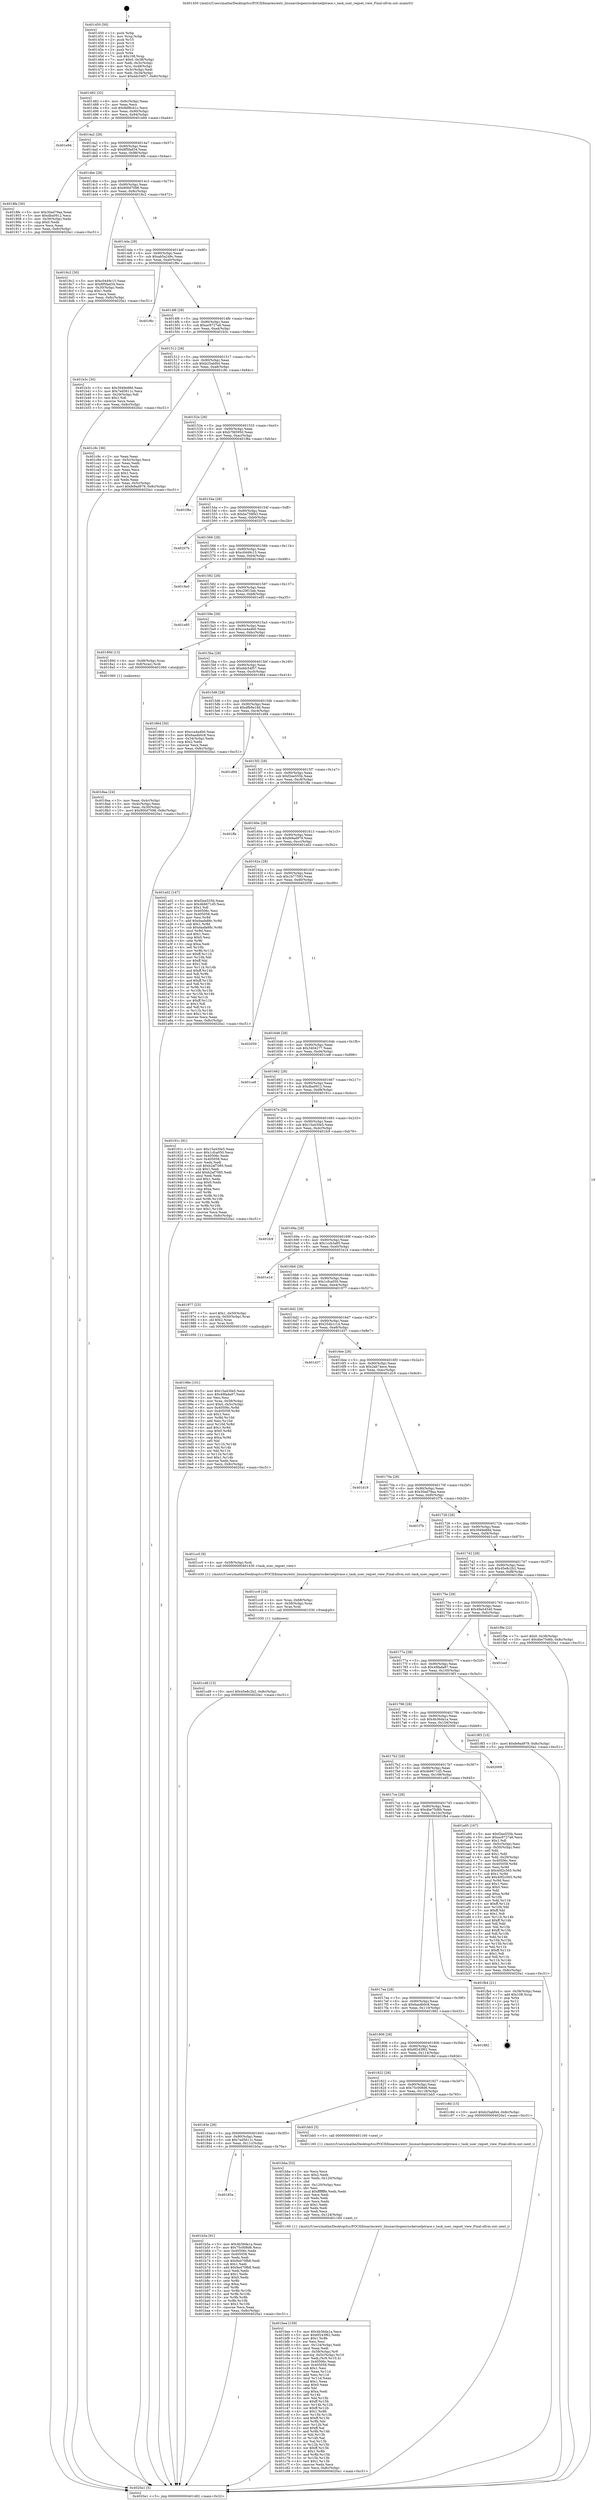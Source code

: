 digraph "0x401450" {
  label = "0x401450 (/mnt/c/Users/mathe/Desktop/tcc/POCII/binaries/extr_linuxarchopenrisckernelptrace.c_task_user_regset_view_Final-ollvm.out::main(0))"
  labelloc = "t"
  node[shape=record]

  Entry [label="",width=0.3,height=0.3,shape=circle,fillcolor=black,style=filled]
  "0x401482" [label="{
     0x401482 [32]\l
     | [instrs]\l
     &nbsp;&nbsp;0x401482 \<+6\>: mov -0x8c(%rbp),%eax\l
     &nbsp;&nbsp;0x401488 \<+2\>: mov %eax,%ecx\l
     &nbsp;&nbsp;0x40148a \<+6\>: sub $0x8df6cb1c,%ecx\l
     &nbsp;&nbsp;0x401490 \<+6\>: mov %eax,-0x90(%rbp)\l
     &nbsp;&nbsp;0x401496 \<+6\>: mov %ecx,-0x94(%rbp)\l
     &nbsp;&nbsp;0x40149c \<+6\>: je 0000000000401e94 \<main+0xa44\>\l
  }"]
  "0x401e94" [label="{
     0x401e94\l
  }", style=dashed]
  "0x4014a2" [label="{
     0x4014a2 [28]\l
     | [instrs]\l
     &nbsp;&nbsp;0x4014a2 \<+5\>: jmp 00000000004014a7 \<main+0x57\>\l
     &nbsp;&nbsp;0x4014a7 \<+6\>: mov -0x90(%rbp),%eax\l
     &nbsp;&nbsp;0x4014ad \<+5\>: sub $0x8f5fad34,%eax\l
     &nbsp;&nbsp;0x4014b2 \<+6\>: mov %eax,-0x98(%rbp)\l
     &nbsp;&nbsp;0x4014b8 \<+6\>: je 00000000004018fe \<main+0x4ae\>\l
  }"]
  Exit [label="",width=0.3,height=0.3,shape=circle,fillcolor=black,style=filled,peripheries=2]
  "0x4018fe" [label="{
     0x4018fe [30]\l
     | [instrs]\l
     &nbsp;&nbsp;0x4018fe \<+5\>: mov $0x30ad79aa,%eax\l
     &nbsp;&nbsp;0x401903 \<+5\>: mov $0xdba0912,%ecx\l
     &nbsp;&nbsp;0x401908 \<+3\>: mov -0x30(%rbp),%edx\l
     &nbsp;&nbsp;0x40190b \<+3\>: cmp $0x0,%edx\l
     &nbsp;&nbsp;0x40190e \<+3\>: cmove %ecx,%eax\l
     &nbsp;&nbsp;0x401911 \<+6\>: mov %eax,-0x8c(%rbp)\l
     &nbsp;&nbsp;0x401917 \<+5\>: jmp 00000000004020a1 \<main+0xc51\>\l
  }"]
  "0x4014be" [label="{
     0x4014be [28]\l
     | [instrs]\l
     &nbsp;&nbsp;0x4014be \<+5\>: jmp 00000000004014c3 \<main+0x73\>\l
     &nbsp;&nbsp;0x4014c3 \<+6\>: mov -0x90(%rbp),%eax\l
     &nbsp;&nbsp;0x4014c9 \<+5\>: sub $0x900d7098,%eax\l
     &nbsp;&nbsp;0x4014ce \<+6\>: mov %eax,-0x9c(%rbp)\l
     &nbsp;&nbsp;0x4014d4 \<+6\>: je 00000000004018c2 \<main+0x472\>\l
  }"]
  "0x401cd9" [label="{
     0x401cd9 [15]\l
     | [instrs]\l
     &nbsp;&nbsp;0x401cd9 \<+10\>: movl $0x45e8c2b2,-0x8c(%rbp)\l
     &nbsp;&nbsp;0x401ce3 \<+5\>: jmp 00000000004020a1 \<main+0xc51\>\l
  }"]
  "0x4018c2" [label="{
     0x4018c2 [30]\l
     | [instrs]\l
     &nbsp;&nbsp;0x4018c2 \<+5\>: mov $0xc0449c15,%eax\l
     &nbsp;&nbsp;0x4018c7 \<+5\>: mov $0x8f5fad34,%ecx\l
     &nbsp;&nbsp;0x4018cc \<+3\>: mov -0x30(%rbp),%edx\l
     &nbsp;&nbsp;0x4018cf \<+3\>: cmp $0x1,%edx\l
     &nbsp;&nbsp;0x4018d2 \<+3\>: cmovl %ecx,%eax\l
     &nbsp;&nbsp;0x4018d5 \<+6\>: mov %eax,-0x8c(%rbp)\l
     &nbsp;&nbsp;0x4018db \<+5\>: jmp 00000000004020a1 \<main+0xc51\>\l
  }"]
  "0x4014da" [label="{
     0x4014da [28]\l
     | [instrs]\l
     &nbsp;&nbsp;0x4014da \<+5\>: jmp 00000000004014df \<main+0x8f\>\l
     &nbsp;&nbsp;0x4014df \<+6\>: mov -0x90(%rbp),%eax\l
     &nbsp;&nbsp;0x4014e5 \<+5\>: sub $0xab5a249c,%eax\l
     &nbsp;&nbsp;0x4014ea \<+6\>: mov %eax,-0xa0(%rbp)\l
     &nbsp;&nbsp;0x4014f0 \<+6\>: je 0000000000401f6c \<main+0xb1c\>\l
  }"]
  "0x401cc9" [label="{
     0x401cc9 [16]\l
     | [instrs]\l
     &nbsp;&nbsp;0x401cc9 \<+4\>: mov %rax,-0x68(%rbp)\l
     &nbsp;&nbsp;0x401ccd \<+4\>: mov -0x58(%rbp),%rax\l
     &nbsp;&nbsp;0x401cd1 \<+3\>: mov %rax,%rdi\l
     &nbsp;&nbsp;0x401cd4 \<+5\>: call 0000000000401030 \<free@plt\>\l
     | [calls]\l
     &nbsp;&nbsp;0x401030 \{1\} (unknown)\l
  }"]
  "0x401f6c" [label="{
     0x401f6c\l
  }", style=dashed]
  "0x4014f6" [label="{
     0x4014f6 [28]\l
     | [instrs]\l
     &nbsp;&nbsp;0x4014f6 \<+5\>: jmp 00000000004014fb \<main+0xab\>\l
     &nbsp;&nbsp;0x4014fb \<+6\>: mov -0x90(%rbp),%eax\l
     &nbsp;&nbsp;0x401501 \<+5\>: sub $0xac9727a6,%eax\l
     &nbsp;&nbsp;0x401506 \<+6\>: mov %eax,-0xa4(%rbp)\l
     &nbsp;&nbsp;0x40150c \<+6\>: je 0000000000401b3c \<main+0x6ec\>\l
  }"]
  "0x401bee" [label="{
     0x401bee [159]\l
     | [instrs]\l
     &nbsp;&nbsp;0x401bee \<+5\>: mov $0x4b36da1a,%ecx\l
     &nbsp;&nbsp;0x401bf3 \<+5\>: mov $0x6f243f62,%edx\l
     &nbsp;&nbsp;0x401bf8 \<+3\>: mov $0x1,%r8b\l
     &nbsp;&nbsp;0x401bfb \<+2\>: xor %esi,%esi\l
     &nbsp;&nbsp;0x401bfd \<+6\>: mov -0x124(%rbp),%edi\l
     &nbsp;&nbsp;0x401c03 \<+3\>: imul %eax,%edi\l
     &nbsp;&nbsp;0x401c06 \<+4\>: mov -0x58(%rbp),%r9\l
     &nbsp;&nbsp;0x401c0a \<+4\>: movslq -0x5c(%rbp),%r10\l
     &nbsp;&nbsp;0x401c0e \<+4\>: mov %edi,(%r9,%r10,4)\l
     &nbsp;&nbsp;0x401c12 \<+7\>: mov 0x40506c,%eax\l
     &nbsp;&nbsp;0x401c19 \<+7\>: mov 0x405058,%edi\l
     &nbsp;&nbsp;0x401c20 \<+3\>: sub $0x1,%esi\l
     &nbsp;&nbsp;0x401c23 \<+3\>: mov %eax,%r11d\l
     &nbsp;&nbsp;0x401c26 \<+3\>: add %esi,%r11d\l
     &nbsp;&nbsp;0x401c29 \<+4\>: imul %r11d,%eax\l
     &nbsp;&nbsp;0x401c2d \<+3\>: and $0x1,%eax\l
     &nbsp;&nbsp;0x401c30 \<+3\>: cmp $0x0,%eax\l
     &nbsp;&nbsp;0x401c33 \<+3\>: sete %bl\l
     &nbsp;&nbsp;0x401c36 \<+3\>: cmp $0xa,%edi\l
     &nbsp;&nbsp;0x401c39 \<+4\>: setl %r14b\l
     &nbsp;&nbsp;0x401c3d \<+3\>: mov %bl,%r15b\l
     &nbsp;&nbsp;0x401c40 \<+4\>: xor $0xff,%r15b\l
     &nbsp;&nbsp;0x401c44 \<+3\>: mov %r14b,%r12b\l
     &nbsp;&nbsp;0x401c47 \<+4\>: xor $0xff,%r12b\l
     &nbsp;&nbsp;0x401c4b \<+4\>: xor $0x1,%r8b\l
     &nbsp;&nbsp;0x401c4f \<+3\>: mov %r15b,%r13b\l
     &nbsp;&nbsp;0x401c52 \<+4\>: and $0xff,%r13b\l
     &nbsp;&nbsp;0x401c56 \<+3\>: and %r8b,%bl\l
     &nbsp;&nbsp;0x401c59 \<+3\>: mov %r12b,%al\l
     &nbsp;&nbsp;0x401c5c \<+2\>: and $0xff,%al\l
     &nbsp;&nbsp;0x401c5e \<+3\>: and %r8b,%r14b\l
     &nbsp;&nbsp;0x401c61 \<+3\>: or %bl,%r13b\l
     &nbsp;&nbsp;0x401c64 \<+3\>: or %r14b,%al\l
     &nbsp;&nbsp;0x401c67 \<+3\>: xor %al,%r13b\l
     &nbsp;&nbsp;0x401c6a \<+3\>: or %r12b,%r15b\l
     &nbsp;&nbsp;0x401c6d \<+4\>: xor $0xff,%r15b\l
     &nbsp;&nbsp;0x401c71 \<+4\>: or $0x1,%r8b\l
     &nbsp;&nbsp;0x401c75 \<+3\>: and %r8b,%r15b\l
     &nbsp;&nbsp;0x401c78 \<+3\>: or %r15b,%r13b\l
     &nbsp;&nbsp;0x401c7b \<+4\>: test $0x1,%r13b\l
     &nbsp;&nbsp;0x401c7f \<+3\>: cmovne %edx,%ecx\l
     &nbsp;&nbsp;0x401c82 \<+6\>: mov %ecx,-0x8c(%rbp)\l
     &nbsp;&nbsp;0x401c88 \<+5\>: jmp 00000000004020a1 \<main+0xc51\>\l
  }"]
  "0x401b3c" [label="{
     0x401b3c [30]\l
     | [instrs]\l
     &nbsp;&nbsp;0x401b3c \<+5\>: mov $0x3949e88d,%eax\l
     &nbsp;&nbsp;0x401b41 \<+5\>: mov $0x7ed5611c,%ecx\l
     &nbsp;&nbsp;0x401b46 \<+3\>: mov -0x29(%rbp),%dl\l
     &nbsp;&nbsp;0x401b49 \<+3\>: test $0x1,%dl\l
     &nbsp;&nbsp;0x401b4c \<+3\>: cmovne %ecx,%eax\l
     &nbsp;&nbsp;0x401b4f \<+6\>: mov %eax,-0x8c(%rbp)\l
     &nbsp;&nbsp;0x401b55 \<+5\>: jmp 00000000004020a1 \<main+0xc51\>\l
  }"]
  "0x401512" [label="{
     0x401512 [28]\l
     | [instrs]\l
     &nbsp;&nbsp;0x401512 \<+5\>: jmp 0000000000401517 \<main+0xc7\>\l
     &nbsp;&nbsp;0x401517 \<+6\>: mov -0x90(%rbp),%eax\l
     &nbsp;&nbsp;0x40151d \<+5\>: sub $0xb25abf44,%eax\l
     &nbsp;&nbsp;0x401522 \<+6\>: mov %eax,-0xa8(%rbp)\l
     &nbsp;&nbsp;0x401528 \<+6\>: je 0000000000401c9c \<main+0x84c\>\l
  }"]
  "0x401bba" [label="{
     0x401bba [52]\l
     | [instrs]\l
     &nbsp;&nbsp;0x401bba \<+2\>: xor %ecx,%ecx\l
     &nbsp;&nbsp;0x401bbc \<+5\>: mov $0x2,%edx\l
     &nbsp;&nbsp;0x401bc1 \<+6\>: mov %edx,-0x120(%rbp)\l
     &nbsp;&nbsp;0x401bc7 \<+1\>: cltd\l
     &nbsp;&nbsp;0x401bc8 \<+6\>: mov -0x120(%rbp),%esi\l
     &nbsp;&nbsp;0x401bce \<+2\>: idiv %esi\l
     &nbsp;&nbsp;0x401bd0 \<+6\>: imul $0xfffffffe,%edx,%edx\l
     &nbsp;&nbsp;0x401bd6 \<+2\>: mov %ecx,%edi\l
     &nbsp;&nbsp;0x401bd8 \<+2\>: sub %edx,%edi\l
     &nbsp;&nbsp;0x401bda \<+2\>: mov %ecx,%edx\l
     &nbsp;&nbsp;0x401bdc \<+3\>: sub $0x1,%edx\l
     &nbsp;&nbsp;0x401bdf \<+2\>: add %edx,%edi\l
     &nbsp;&nbsp;0x401be1 \<+2\>: sub %edi,%ecx\l
     &nbsp;&nbsp;0x401be3 \<+6\>: mov %ecx,-0x124(%rbp)\l
     &nbsp;&nbsp;0x401be9 \<+5\>: call 0000000000401160 \<next_i\>\l
     | [calls]\l
     &nbsp;&nbsp;0x401160 \{1\} (/mnt/c/Users/mathe/Desktop/tcc/POCII/binaries/extr_linuxarchopenrisckernelptrace.c_task_user_regset_view_Final-ollvm.out::next_i)\l
  }"]
  "0x401c9c" [label="{
     0x401c9c [36]\l
     | [instrs]\l
     &nbsp;&nbsp;0x401c9c \<+2\>: xor %eax,%eax\l
     &nbsp;&nbsp;0x401c9e \<+3\>: mov -0x5c(%rbp),%ecx\l
     &nbsp;&nbsp;0x401ca1 \<+2\>: mov %eax,%edx\l
     &nbsp;&nbsp;0x401ca3 \<+2\>: sub %ecx,%edx\l
     &nbsp;&nbsp;0x401ca5 \<+2\>: mov %eax,%ecx\l
     &nbsp;&nbsp;0x401ca7 \<+3\>: sub $0x1,%ecx\l
     &nbsp;&nbsp;0x401caa \<+2\>: add %ecx,%edx\l
     &nbsp;&nbsp;0x401cac \<+2\>: sub %edx,%eax\l
     &nbsp;&nbsp;0x401cae \<+3\>: mov %eax,-0x5c(%rbp)\l
     &nbsp;&nbsp;0x401cb1 \<+10\>: movl $0xfe9ad979,-0x8c(%rbp)\l
     &nbsp;&nbsp;0x401cbb \<+5\>: jmp 00000000004020a1 \<main+0xc51\>\l
  }"]
  "0x40152e" [label="{
     0x40152e [28]\l
     | [instrs]\l
     &nbsp;&nbsp;0x40152e \<+5\>: jmp 0000000000401533 \<main+0xe3\>\l
     &nbsp;&nbsp;0x401533 \<+6\>: mov -0x90(%rbp),%eax\l
     &nbsp;&nbsp;0x401539 \<+5\>: sub $0xb7fd5950,%eax\l
     &nbsp;&nbsp;0x40153e \<+6\>: mov %eax,-0xac(%rbp)\l
     &nbsp;&nbsp;0x401544 \<+6\>: je 0000000000401f8a \<main+0xb3a\>\l
  }"]
  "0x40185a" [label="{
     0x40185a\l
  }", style=dashed]
  "0x401f8a" [label="{
     0x401f8a\l
  }", style=dashed]
  "0x40154a" [label="{
     0x40154a [28]\l
     | [instrs]\l
     &nbsp;&nbsp;0x40154a \<+5\>: jmp 000000000040154f \<main+0xff\>\l
     &nbsp;&nbsp;0x40154f \<+6\>: mov -0x90(%rbp),%eax\l
     &nbsp;&nbsp;0x401555 \<+5\>: sub $0xba758f43,%eax\l
     &nbsp;&nbsp;0x40155a \<+6\>: mov %eax,-0xb0(%rbp)\l
     &nbsp;&nbsp;0x401560 \<+6\>: je 000000000040207b \<main+0xc2b\>\l
  }"]
  "0x401b5a" [label="{
     0x401b5a [91]\l
     | [instrs]\l
     &nbsp;&nbsp;0x401b5a \<+5\>: mov $0x4b36da1a,%eax\l
     &nbsp;&nbsp;0x401b5f \<+5\>: mov $0x75c008d6,%ecx\l
     &nbsp;&nbsp;0x401b64 \<+7\>: mov 0x40506c,%edx\l
     &nbsp;&nbsp;0x401b6b \<+7\>: mov 0x405058,%esi\l
     &nbsp;&nbsp;0x401b72 \<+2\>: mov %edx,%edi\l
     &nbsp;&nbsp;0x401b74 \<+6\>: sub $0x9a470fb8,%edi\l
     &nbsp;&nbsp;0x401b7a \<+3\>: sub $0x1,%edi\l
     &nbsp;&nbsp;0x401b7d \<+6\>: add $0x9a470fb8,%edi\l
     &nbsp;&nbsp;0x401b83 \<+3\>: imul %edi,%edx\l
     &nbsp;&nbsp;0x401b86 \<+3\>: and $0x1,%edx\l
     &nbsp;&nbsp;0x401b89 \<+3\>: cmp $0x0,%edx\l
     &nbsp;&nbsp;0x401b8c \<+4\>: sete %r8b\l
     &nbsp;&nbsp;0x401b90 \<+3\>: cmp $0xa,%esi\l
     &nbsp;&nbsp;0x401b93 \<+4\>: setl %r9b\l
     &nbsp;&nbsp;0x401b97 \<+3\>: mov %r8b,%r10b\l
     &nbsp;&nbsp;0x401b9a \<+3\>: and %r9b,%r10b\l
     &nbsp;&nbsp;0x401b9d \<+3\>: xor %r9b,%r8b\l
     &nbsp;&nbsp;0x401ba0 \<+3\>: or %r8b,%r10b\l
     &nbsp;&nbsp;0x401ba3 \<+4\>: test $0x1,%r10b\l
     &nbsp;&nbsp;0x401ba7 \<+3\>: cmovne %ecx,%eax\l
     &nbsp;&nbsp;0x401baa \<+6\>: mov %eax,-0x8c(%rbp)\l
     &nbsp;&nbsp;0x401bb0 \<+5\>: jmp 00000000004020a1 \<main+0xc51\>\l
  }"]
  "0x40207b" [label="{
     0x40207b\l
  }", style=dashed]
  "0x401566" [label="{
     0x401566 [28]\l
     | [instrs]\l
     &nbsp;&nbsp;0x401566 \<+5\>: jmp 000000000040156b \<main+0x11b\>\l
     &nbsp;&nbsp;0x40156b \<+6\>: mov -0x90(%rbp),%eax\l
     &nbsp;&nbsp;0x401571 \<+5\>: sub $0xc0449c15,%eax\l
     &nbsp;&nbsp;0x401576 \<+6\>: mov %eax,-0xb4(%rbp)\l
     &nbsp;&nbsp;0x40157c \<+6\>: je 00000000004018e0 \<main+0x490\>\l
  }"]
  "0x40183e" [label="{
     0x40183e [28]\l
     | [instrs]\l
     &nbsp;&nbsp;0x40183e \<+5\>: jmp 0000000000401843 \<main+0x3f3\>\l
     &nbsp;&nbsp;0x401843 \<+6\>: mov -0x90(%rbp),%eax\l
     &nbsp;&nbsp;0x401849 \<+5\>: sub $0x7ed5611c,%eax\l
     &nbsp;&nbsp;0x40184e \<+6\>: mov %eax,-0x11c(%rbp)\l
     &nbsp;&nbsp;0x401854 \<+6\>: je 0000000000401b5a \<main+0x70a\>\l
  }"]
  "0x4018e0" [label="{
     0x4018e0\l
  }", style=dashed]
  "0x401582" [label="{
     0x401582 [28]\l
     | [instrs]\l
     &nbsp;&nbsp;0x401582 \<+5\>: jmp 0000000000401587 \<main+0x137\>\l
     &nbsp;&nbsp;0x401587 \<+6\>: mov -0x90(%rbp),%eax\l
     &nbsp;&nbsp;0x40158d \<+5\>: sub $0xc29f15ab,%eax\l
     &nbsp;&nbsp;0x401592 \<+6\>: mov %eax,-0xb8(%rbp)\l
     &nbsp;&nbsp;0x401598 \<+6\>: je 0000000000401e85 \<main+0xa35\>\l
  }"]
  "0x401bb5" [label="{
     0x401bb5 [5]\l
     | [instrs]\l
     &nbsp;&nbsp;0x401bb5 \<+5\>: call 0000000000401160 \<next_i\>\l
     | [calls]\l
     &nbsp;&nbsp;0x401160 \{1\} (/mnt/c/Users/mathe/Desktop/tcc/POCII/binaries/extr_linuxarchopenrisckernelptrace.c_task_user_regset_view_Final-ollvm.out::next_i)\l
  }"]
  "0x401e85" [label="{
     0x401e85\l
  }", style=dashed]
  "0x40159e" [label="{
     0x40159e [28]\l
     | [instrs]\l
     &nbsp;&nbsp;0x40159e \<+5\>: jmp 00000000004015a3 \<main+0x153\>\l
     &nbsp;&nbsp;0x4015a3 \<+6\>: mov -0x90(%rbp),%eax\l
     &nbsp;&nbsp;0x4015a9 \<+5\>: sub $0xcce4a4b0,%eax\l
     &nbsp;&nbsp;0x4015ae \<+6\>: mov %eax,-0xbc(%rbp)\l
     &nbsp;&nbsp;0x4015b4 \<+6\>: je 000000000040189d \<main+0x44d\>\l
  }"]
  "0x401822" [label="{
     0x401822 [28]\l
     | [instrs]\l
     &nbsp;&nbsp;0x401822 \<+5\>: jmp 0000000000401827 \<main+0x3d7\>\l
     &nbsp;&nbsp;0x401827 \<+6\>: mov -0x90(%rbp),%eax\l
     &nbsp;&nbsp;0x40182d \<+5\>: sub $0x75c008d6,%eax\l
     &nbsp;&nbsp;0x401832 \<+6\>: mov %eax,-0x118(%rbp)\l
     &nbsp;&nbsp;0x401838 \<+6\>: je 0000000000401bb5 \<main+0x765\>\l
  }"]
  "0x40189d" [label="{
     0x40189d [13]\l
     | [instrs]\l
     &nbsp;&nbsp;0x40189d \<+4\>: mov -0x48(%rbp),%rax\l
     &nbsp;&nbsp;0x4018a1 \<+4\>: mov 0x8(%rax),%rdi\l
     &nbsp;&nbsp;0x4018a5 \<+5\>: call 0000000000401060 \<atoi@plt\>\l
     | [calls]\l
     &nbsp;&nbsp;0x401060 \{1\} (unknown)\l
  }"]
  "0x4015ba" [label="{
     0x4015ba [28]\l
     | [instrs]\l
     &nbsp;&nbsp;0x4015ba \<+5\>: jmp 00000000004015bf \<main+0x16f\>\l
     &nbsp;&nbsp;0x4015bf \<+6\>: mov -0x90(%rbp),%eax\l
     &nbsp;&nbsp;0x4015c5 \<+5\>: sub $0xddc54f57,%eax\l
     &nbsp;&nbsp;0x4015ca \<+6\>: mov %eax,-0xc0(%rbp)\l
     &nbsp;&nbsp;0x4015d0 \<+6\>: je 0000000000401864 \<main+0x414\>\l
  }"]
  "0x401c8d" [label="{
     0x401c8d [15]\l
     | [instrs]\l
     &nbsp;&nbsp;0x401c8d \<+10\>: movl $0xb25abf44,-0x8c(%rbp)\l
     &nbsp;&nbsp;0x401c97 \<+5\>: jmp 00000000004020a1 \<main+0xc51\>\l
  }"]
  "0x401864" [label="{
     0x401864 [30]\l
     | [instrs]\l
     &nbsp;&nbsp;0x401864 \<+5\>: mov $0xcce4a4b0,%eax\l
     &nbsp;&nbsp;0x401869 \<+5\>: mov $0x6aa4b0c8,%ecx\l
     &nbsp;&nbsp;0x40186e \<+3\>: mov -0x34(%rbp),%edx\l
     &nbsp;&nbsp;0x401871 \<+3\>: cmp $0x2,%edx\l
     &nbsp;&nbsp;0x401874 \<+3\>: cmovne %ecx,%eax\l
     &nbsp;&nbsp;0x401877 \<+6\>: mov %eax,-0x8c(%rbp)\l
     &nbsp;&nbsp;0x40187d \<+5\>: jmp 00000000004020a1 \<main+0xc51\>\l
  }"]
  "0x4015d6" [label="{
     0x4015d6 [28]\l
     | [instrs]\l
     &nbsp;&nbsp;0x4015d6 \<+5\>: jmp 00000000004015db \<main+0x18b\>\l
     &nbsp;&nbsp;0x4015db \<+6\>: mov -0x90(%rbp),%eax\l
     &nbsp;&nbsp;0x4015e1 \<+5\>: sub $0xdfb9a18d,%eax\l
     &nbsp;&nbsp;0x4015e6 \<+6\>: mov %eax,-0xc4(%rbp)\l
     &nbsp;&nbsp;0x4015ec \<+6\>: je 0000000000401d94 \<main+0x944\>\l
  }"]
  "0x4020a1" [label="{
     0x4020a1 [5]\l
     | [instrs]\l
     &nbsp;&nbsp;0x4020a1 \<+5\>: jmp 0000000000401482 \<main+0x32\>\l
  }"]
  "0x401450" [label="{
     0x401450 [50]\l
     | [instrs]\l
     &nbsp;&nbsp;0x401450 \<+1\>: push %rbp\l
     &nbsp;&nbsp;0x401451 \<+3\>: mov %rsp,%rbp\l
     &nbsp;&nbsp;0x401454 \<+2\>: push %r15\l
     &nbsp;&nbsp;0x401456 \<+2\>: push %r14\l
     &nbsp;&nbsp;0x401458 \<+2\>: push %r13\l
     &nbsp;&nbsp;0x40145a \<+2\>: push %r12\l
     &nbsp;&nbsp;0x40145c \<+1\>: push %rbx\l
     &nbsp;&nbsp;0x40145d \<+7\>: sub $0x108,%rsp\l
     &nbsp;&nbsp;0x401464 \<+7\>: movl $0x0,-0x38(%rbp)\l
     &nbsp;&nbsp;0x40146b \<+3\>: mov %edi,-0x3c(%rbp)\l
     &nbsp;&nbsp;0x40146e \<+4\>: mov %rsi,-0x48(%rbp)\l
     &nbsp;&nbsp;0x401472 \<+3\>: mov -0x3c(%rbp),%edi\l
     &nbsp;&nbsp;0x401475 \<+3\>: mov %edi,-0x34(%rbp)\l
     &nbsp;&nbsp;0x401478 \<+10\>: movl $0xddc54f57,-0x8c(%rbp)\l
  }"]
  "0x4018aa" [label="{
     0x4018aa [24]\l
     | [instrs]\l
     &nbsp;&nbsp;0x4018aa \<+3\>: mov %eax,-0x4c(%rbp)\l
     &nbsp;&nbsp;0x4018ad \<+3\>: mov -0x4c(%rbp),%eax\l
     &nbsp;&nbsp;0x4018b0 \<+3\>: mov %eax,-0x30(%rbp)\l
     &nbsp;&nbsp;0x4018b3 \<+10\>: movl $0x900d7098,-0x8c(%rbp)\l
     &nbsp;&nbsp;0x4018bd \<+5\>: jmp 00000000004020a1 \<main+0xc51\>\l
  }"]
  "0x401806" [label="{
     0x401806 [28]\l
     | [instrs]\l
     &nbsp;&nbsp;0x401806 \<+5\>: jmp 000000000040180b \<main+0x3bb\>\l
     &nbsp;&nbsp;0x40180b \<+6\>: mov -0x90(%rbp),%eax\l
     &nbsp;&nbsp;0x401811 \<+5\>: sub $0x6f243f62,%eax\l
     &nbsp;&nbsp;0x401816 \<+6\>: mov %eax,-0x114(%rbp)\l
     &nbsp;&nbsp;0x40181c \<+6\>: je 0000000000401c8d \<main+0x83d\>\l
  }"]
  "0x401d94" [label="{
     0x401d94\l
  }", style=dashed]
  "0x4015f2" [label="{
     0x4015f2 [28]\l
     | [instrs]\l
     &nbsp;&nbsp;0x4015f2 \<+5\>: jmp 00000000004015f7 \<main+0x1a7\>\l
     &nbsp;&nbsp;0x4015f7 \<+6\>: mov -0x90(%rbp),%eax\l
     &nbsp;&nbsp;0x4015fd \<+5\>: sub $0xf2ee555b,%eax\l
     &nbsp;&nbsp;0x401602 \<+6\>: mov %eax,-0xc8(%rbp)\l
     &nbsp;&nbsp;0x401608 \<+6\>: je 0000000000401ffa \<main+0xbaa\>\l
  }"]
  "0x401882" [label="{
     0x401882\l
  }", style=dashed]
  "0x401ffa" [label="{
     0x401ffa\l
  }", style=dashed]
  "0x40160e" [label="{
     0x40160e [28]\l
     | [instrs]\l
     &nbsp;&nbsp;0x40160e \<+5\>: jmp 0000000000401613 \<main+0x1c3\>\l
     &nbsp;&nbsp;0x401613 \<+6\>: mov -0x90(%rbp),%eax\l
     &nbsp;&nbsp;0x401619 \<+5\>: sub $0xfe9ad979,%eax\l
     &nbsp;&nbsp;0x40161e \<+6\>: mov %eax,-0xcc(%rbp)\l
     &nbsp;&nbsp;0x401624 \<+6\>: je 0000000000401a02 \<main+0x5b2\>\l
  }"]
  "0x4017ea" [label="{
     0x4017ea [28]\l
     | [instrs]\l
     &nbsp;&nbsp;0x4017ea \<+5\>: jmp 00000000004017ef \<main+0x39f\>\l
     &nbsp;&nbsp;0x4017ef \<+6\>: mov -0x90(%rbp),%eax\l
     &nbsp;&nbsp;0x4017f5 \<+5\>: sub $0x6aa4b0c8,%eax\l
     &nbsp;&nbsp;0x4017fa \<+6\>: mov %eax,-0x110(%rbp)\l
     &nbsp;&nbsp;0x401800 \<+6\>: je 0000000000401882 \<main+0x432\>\l
  }"]
  "0x401a02" [label="{
     0x401a02 [147]\l
     | [instrs]\l
     &nbsp;&nbsp;0x401a02 \<+5\>: mov $0xf2ee555b,%eax\l
     &nbsp;&nbsp;0x401a07 \<+5\>: mov $0x4b6671d5,%ecx\l
     &nbsp;&nbsp;0x401a0c \<+2\>: mov $0x1,%dl\l
     &nbsp;&nbsp;0x401a0e \<+7\>: mov 0x40506c,%esi\l
     &nbsp;&nbsp;0x401a15 \<+7\>: mov 0x405058,%edi\l
     &nbsp;&nbsp;0x401a1c \<+3\>: mov %esi,%r8d\l
     &nbsp;&nbsp;0x401a1f \<+7\>: add $0xdaafa88c,%r8d\l
     &nbsp;&nbsp;0x401a26 \<+4\>: sub $0x1,%r8d\l
     &nbsp;&nbsp;0x401a2a \<+7\>: sub $0xdaafa88c,%r8d\l
     &nbsp;&nbsp;0x401a31 \<+4\>: imul %r8d,%esi\l
     &nbsp;&nbsp;0x401a35 \<+3\>: and $0x1,%esi\l
     &nbsp;&nbsp;0x401a38 \<+3\>: cmp $0x0,%esi\l
     &nbsp;&nbsp;0x401a3b \<+4\>: sete %r9b\l
     &nbsp;&nbsp;0x401a3f \<+3\>: cmp $0xa,%edi\l
     &nbsp;&nbsp;0x401a42 \<+4\>: setl %r10b\l
     &nbsp;&nbsp;0x401a46 \<+3\>: mov %r9b,%r11b\l
     &nbsp;&nbsp;0x401a49 \<+4\>: xor $0xff,%r11b\l
     &nbsp;&nbsp;0x401a4d \<+3\>: mov %r10b,%bl\l
     &nbsp;&nbsp;0x401a50 \<+3\>: xor $0xff,%bl\l
     &nbsp;&nbsp;0x401a53 \<+3\>: xor $0x1,%dl\l
     &nbsp;&nbsp;0x401a56 \<+3\>: mov %r11b,%r14b\l
     &nbsp;&nbsp;0x401a59 \<+4\>: and $0xff,%r14b\l
     &nbsp;&nbsp;0x401a5d \<+3\>: and %dl,%r9b\l
     &nbsp;&nbsp;0x401a60 \<+3\>: mov %bl,%r15b\l
     &nbsp;&nbsp;0x401a63 \<+4\>: and $0xff,%r15b\l
     &nbsp;&nbsp;0x401a67 \<+3\>: and %dl,%r10b\l
     &nbsp;&nbsp;0x401a6a \<+3\>: or %r9b,%r14b\l
     &nbsp;&nbsp;0x401a6d \<+3\>: or %r10b,%r15b\l
     &nbsp;&nbsp;0x401a70 \<+3\>: xor %r15b,%r14b\l
     &nbsp;&nbsp;0x401a73 \<+3\>: or %bl,%r11b\l
     &nbsp;&nbsp;0x401a76 \<+4\>: xor $0xff,%r11b\l
     &nbsp;&nbsp;0x401a7a \<+3\>: or $0x1,%dl\l
     &nbsp;&nbsp;0x401a7d \<+3\>: and %dl,%r11b\l
     &nbsp;&nbsp;0x401a80 \<+3\>: or %r11b,%r14b\l
     &nbsp;&nbsp;0x401a83 \<+4\>: test $0x1,%r14b\l
     &nbsp;&nbsp;0x401a87 \<+3\>: cmovne %ecx,%eax\l
     &nbsp;&nbsp;0x401a8a \<+6\>: mov %eax,-0x8c(%rbp)\l
     &nbsp;&nbsp;0x401a90 \<+5\>: jmp 00000000004020a1 \<main+0xc51\>\l
  }"]
  "0x40162a" [label="{
     0x40162a [28]\l
     | [instrs]\l
     &nbsp;&nbsp;0x40162a \<+5\>: jmp 000000000040162f \<main+0x1df\>\l
     &nbsp;&nbsp;0x40162f \<+6\>: mov -0x90(%rbp),%eax\l
     &nbsp;&nbsp;0x401635 \<+5\>: sub $0x1b77593,%eax\l
     &nbsp;&nbsp;0x40163a \<+6\>: mov %eax,-0xd0(%rbp)\l
     &nbsp;&nbsp;0x401640 \<+6\>: je 0000000000402059 \<main+0xc09\>\l
  }"]
  "0x401fb4" [label="{
     0x401fb4 [21]\l
     | [instrs]\l
     &nbsp;&nbsp;0x401fb4 \<+3\>: mov -0x38(%rbp),%eax\l
     &nbsp;&nbsp;0x401fb7 \<+7\>: add $0x108,%rsp\l
     &nbsp;&nbsp;0x401fbe \<+1\>: pop %rbx\l
     &nbsp;&nbsp;0x401fbf \<+2\>: pop %r12\l
     &nbsp;&nbsp;0x401fc1 \<+2\>: pop %r13\l
     &nbsp;&nbsp;0x401fc3 \<+2\>: pop %r14\l
     &nbsp;&nbsp;0x401fc5 \<+2\>: pop %r15\l
     &nbsp;&nbsp;0x401fc7 \<+1\>: pop %rbp\l
     &nbsp;&nbsp;0x401fc8 \<+1\>: ret\l
  }"]
  "0x402059" [label="{
     0x402059\l
  }", style=dashed]
  "0x401646" [label="{
     0x401646 [28]\l
     | [instrs]\l
     &nbsp;&nbsp;0x401646 \<+5\>: jmp 000000000040164b \<main+0x1fb\>\l
     &nbsp;&nbsp;0x40164b \<+6\>: mov -0x90(%rbp),%eax\l
     &nbsp;&nbsp;0x401651 \<+5\>: sub $0x3404277,%eax\l
     &nbsp;&nbsp;0x401656 \<+6\>: mov %eax,-0xd4(%rbp)\l
     &nbsp;&nbsp;0x40165c \<+6\>: je 0000000000401ce8 \<main+0x898\>\l
  }"]
  "0x4017ce" [label="{
     0x4017ce [28]\l
     | [instrs]\l
     &nbsp;&nbsp;0x4017ce \<+5\>: jmp 00000000004017d3 \<main+0x383\>\l
     &nbsp;&nbsp;0x4017d3 \<+6\>: mov -0x90(%rbp),%eax\l
     &nbsp;&nbsp;0x4017d9 \<+5\>: sub $0x4be75d6b,%eax\l
     &nbsp;&nbsp;0x4017de \<+6\>: mov %eax,-0x10c(%rbp)\l
     &nbsp;&nbsp;0x4017e4 \<+6\>: je 0000000000401fb4 \<main+0xb64\>\l
  }"]
  "0x401ce8" [label="{
     0x401ce8\l
  }", style=dashed]
  "0x401662" [label="{
     0x401662 [28]\l
     | [instrs]\l
     &nbsp;&nbsp;0x401662 \<+5\>: jmp 0000000000401667 \<main+0x217\>\l
     &nbsp;&nbsp;0x401667 \<+6\>: mov -0x90(%rbp),%eax\l
     &nbsp;&nbsp;0x40166d \<+5\>: sub $0xdba0912,%eax\l
     &nbsp;&nbsp;0x401672 \<+6\>: mov %eax,-0xd8(%rbp)\l
     &nbsp;&nbsp;0x401678 \<+6\>: je 000000000040191c \<main+0x4cc\>\l
  }"]
  "0x401a95" [label="{
     0x401a95 [167]\l
     | [instrs]\l
     &nbsp;&nbsp;0x401a95 \<+5\>: mov $0xf2ee555b,%eax\l
     &nbsp;&nbsp;0x401a9a \<+5\>: mov $0xac9727a6,%ecx\l
     &nbsp;&nbsp;0x401a9f \<+2\>: mov $0x1,%dl\l
     &nbsp;&nbsp;0x401aa1 \<+3\>: mov -0x5c(%rbp),%esi\l
     &nbsp;&nbsp;0x401aa4 \<+3\>: cmp -0x50(%rbp),%esi\l
     &nbsp;&nbsp;0x401aa7 \<+4\>: setl %dil\l
     &nbsp;&nbsp;0x401aab \<+4\>: and $0x1,%dil\l
     &nbsp;&nbsp;0x401aaf \<+4\>: mov %dil,-0x29(%rbp)\l
     &nbsp;&nbsp;0x401ab3 \<+7\>: mov 0x40506c,%esi\l
     &nbsp;&nbsp;0x401aba \<+8\>: mov 0x405058,%r8d\l
     &nbsp;&nbsp;0x401ac2 \<+3\>: mov %esi,%r9d\l
     &nbsp;&nbsp;0x401ac5 \<+7\>: sub $0x40f2c565,%r9d\l
     &nbsp;&nbsp;0x401acc \<+4\>: sub $0x1,%r9d\l
     &nbsp;&nbsp;0x401ad0 \<+7\>: add $0x40f2c565,%r9d\l
     &nbsp;&nbsp;0x401ad7 \<+4\>: imul %r9d,%esi\l
     &nbsp;&nbsp;0x401adb \<+3\>: and $0x1,%esi\l
     &nbsp;&nbsp;0x401ade \<+3\>: cmp $0x0,%esi\l
     &nbsp;&nbsp;0x401ae1 \<+4\>: sete %dil\l
     &nbsp;&nbsp;0x401ae5 \<+4\>: cmp $0xa,%r8d\l
     &nbsp;&nbsp;0x401ae9 \<+4\>: setl %r10b\l
     &nbsp;&nbsp;0x401aed \<+3\>: mov %dil,%r11b\l
     &nbsp;&nbsp;0x401af0 \<+4\>: xor $0xff,%r11b\l
     &nbsp;&nbsp;0x401af4 \<+3\>: mov %r10b,%bl\l
     &nbsp;&nbsp;0x401af7 \<+3\>: xor $0xff,%bl\l
     &nbsp;&nbsp;0x401afa \<+3\>: xor $0x1,%dl\l
     &nbsp;&nbsp;0x401afd \<+3\>: mov %r11b,%r14b\l
     &nbsp;&nbsp;0x401b00 \<+4\>: and $0xff,%r14b\l
     &nbsp;&nbsp;0x401b04 \<+3\>: and %dl,%dil\l
     &nbsp;&nbsp;0x401b07 \<+3\>: mov %bl,%r15b\l
     &nbsp;&nbsp;0x401b0a \<+4\>: and $0xff,%r15b\l
     &nbsp;&nbsp;0x401b0e \<+3\>: and %dl,%r10b\l
     &nbsp;&nbsp;0x401b11 \<+3\>: or %dil,%r14b\l
     &nbsp;&nbsp;0x401b14 \<+3\>: or %r10b,%r15b\l
     &nbsp;&nbsp;0x401b17 \<+3\>: xor %r15b,%r14b\l
     &nbsp;&nbsp;0x401b1a \<+3\>: or %bl,%r11b\l
     &nbsp;&nbsp;0x401b1d \<+4\>: xor $0xff,%r11b\l
     &nbsp;&nbsp;0x401b21 \<+3\>: or $0x1,%dl\l
     &nbsp;&nbsp;0x401b24 \<+3\>: and %dl,%r11b\l
     &nbsp;&nbsp;0x401b27 \<+3\>: or %r11b,%r14b\l
     &nbsp;&nbsp;0x401b2a \<+4\>: test $0x1,%r14b\l
     &nbsp;&nbsp;0x401b2e \<+3\>: cmovne %ecx,%eax\l
     &nbsp;&nbsp;0x401b31 \<+6\>: mov %eax,-0x8c(%rbp)\l
     &nbsp;&nbsp;0x401b37 \<+5\>: jmp 00000000004020a1 \<main+0xc51\>\l
  }"]
  "0x40191c" [label="{
     0x40191c [91]\l
     | [instrs]\l
     &nbsp;&nbsp;0x40191c \<+5\>: mov $0x15a430e5,%eax\l
     &nbsp;&nbsp;0x401921 \<+5\>: mov $0x1cfca050,%ecx\l
     &nbsp;&nbsp;0x401926 \<+7\>: mov 0x40506c,%edx\l
     &nbsp;&nbsp;0x40192d \<+7\>: mov 0x405058,%esi\l
     &nbsp;&nbsp;0x401934 \<+2\>: mov %edx,%edi\l
     &nbsp;&nbsp;0x401936 \<+6\>: sub $0xb2af7085,%edi\l
     &nbsp;&nbsp;0x40193c \<+3\>: sub $0x1,%edi\l
     &nbsp;&nbsp;0x40193f \<+6\>: add $0xb2af7085,%edi\l
     &nbsp;&nbsp;0x401945 \<+3\>: imul %edi,%edx\l
     &nbsp;&nbsp;0x401948 \<+3\>: and $0x1,%edx\l
     &nbsp;&nbsp;0x40194b \<+3\>: cmp $0x0,%edx\l
     &nbsp;&nbsp;0x40194e \<+4\>: sete %r8b\l
     &nbsp;&nbsp;0x401952 \<+3\>: cmp $0xa,%esi\l
     &nbsp;&nbsp;0x401955 \<+4\>: setl %r9b\l
     &nbsp;&nbsp;0x401959 \<+3\>: mov %r8b,%r10b\l
     &nbsp;&nbsp;0x40195c \<+3\>: and %r9b,%r10b\l
     &nbsp;&nbsp;0x40195f \<+3\>: xor %r9b,%r8b\l
     &nbsp;&nbsp;0x401962 \<+3\>: or %r8b,%r10b\l
     &nbsp;&nbsp;0x401965 \<+4\>: test $0x1,%r10b\l
     &nbsp;&nbsp;0x401969 \<+3\>: cmovne %ecx,%eax\l
     &nbsp;&nbsp;0x40196c \<+6\>: mov %eax,-0x8c(%rbp)\l
     &nbsp;&nbsp;0x401972 \<+5\>: jmp 00000000004020a1 \<main+0xc51\>\l
  }"]
  "0x40167e" [label="{
     0x40167e [28]\l
     | [instrs]\l
     &nbsp;&nbsp;0x40167e \<+5\>: jmp 0000000000401683 \<main+0x233\>\l
     &nbsp;&nbsp;0x401683 \<+6\>: mov -0x90(%rbp),%eax\l
     &nbsp;&nbsp;0x401689 \<+5\>: sub $0x15a430e5,%eax\l
     &nbsp;&nbsp;0x40168e \<+6\>: mov %eax,-0xdc(%rbp)\l
     &nbsp;&nbsp;0x401694 \<+6\>: je 0000000000401fc9 \<main+0xb79\>\l
  }"]
  "0x4017b2" [label="{
     0x4017b2 [28]\l
     | [instrs]\l
     &nbsp;&nbsp;0x4017b2 \<+5\>: jmp 00000000004017b7 \<main+0x367\>\l
     &nbsp;&nbsp;0x4017b7 \<+6\>: mov -0x90(%rbp),%eax\l
     &nbsp;&nbsp;0x4017bd \<+5\>: sub $0x4b6671d5,%eax\l
     &nbsp;&nbsp;0x4017c2 \<+6\>: mov %eax,-0x108(%rbp)\l
     &nbsp;&nbsp;0x4017c8 \<+6\>: je 0000000000401a95 \<main+0x645\>\l
  }"]
  "0x401fc9" [label="{
     0x401fc9\l
  }", style=dashed]
  "0x40169a" [label="{
     0x40169a [28]\l
     | [instrs]\l
     &nbsp;&nbsp;0x40169a \<+5\>: jmp 000000000040169f \<main+0x24f\>\l
     &nbsp;&nbsp;0x40169f \<+6\>: mov -0x90(%rbp),%eax\l
     &nbsp;&nbsp;0x4016a5 \<+5\>: sub $0x1ccb3a85,%eax\l
     &nbsp;&nbsp;0x4016aa \<+6\>: mov %eax,-0xe0(%rbp)\l
     &nbsp;&nbsp;0x4016b0 \<+6\>: je 0000000000401e1d \<main+0x9cd\>\l
  }"]
  "0x402009" [label="{
     0x402009\l
  }", style=dashed]
  "0x401e1d" [label="{
     0x401e1d\l
  }", style=dashed]
  "0x4016b6" [label="{
     0x4016b6 [28]\l
     | [instrs]\l
     &nbsp;&nbsp;0x4016b6 \<+5\>: jmp 00000000004016bb \<main+0x26b\>\l
     &nbsp;&nbsp;0x4016bb \<+6\>: mov -0x90(%rbp),%eax\l
     &nbsp;&nbsp;0x4016c1 \<+5\>: sub $0x1cfca050,%eax\l
     &nbsp;&nbsp;0x4016c6 \<+6\>: mov %eax,-0xe4(%rbp)\l
     &nbsp;&nbsp;0x4016cc \<+6\>: je 0000000000401977 \<main+0x527\>\l
  }"]
  "0x401796" [label="{
     0x401796 [28]\l
     | [instrs]\l
     &nbsp;&nbsp;0x401796 \<+5\>: jmp 000000000040179b \<main+0x34b\>\l
     &nbsp;&nbsp;0x40179b \<+6\>: mov -0x90(%rbp),%eax\l
     &nbsp;&nbsp;0x4017a1 \<+5\>: sub $0x4b36da1a,%eax\l
     &nbsp;&nbsp;0x4017a6 \<+6\>: mov %eax,-0x104(%rbp)\l
     &nbsp;&nbsp;0x4017ac \<+6\>: je 0000000000402009 \<main+0xbb9\>\l
  }"]
  "0x401977" [label="{
     0x401977 [23]\l
     | [instrs]\l
     &nbsp;&nbsp;0x401977 \<+7\>: movl $0x1,-0x50(%rbp)\l
     &nbsp;&nbsp;0x40197e \<+4\>: movslq -0x50(%rbp),%rax\l
     &nbsp;&nbsp;0x401982 \<+4\>: shl $0x2,%rax\l
     &nbsp;&nbsp;0x401986 \<+3\>: mov %rax,%rdi\l
     &nbsp;&nbsp;0x401989 \<+5\>: call 0000000000401050 \<malloc@plt\>\l
     | [calls]\l
     &nbsp;&nbsp;0x401050 \{1\} (unknown)\l
  }"]
  "0x4016d2" [label="{
     0x4016d2 [28]\l
     | [instrs]\l
     &nbsp;&nbsp;0x4016d2 \<+5\>: jmp 00000000004016d7 \<main+0x287\>\l
     &nbsp;&nbsp;0x4016d7 \<+6\>: mov -0x90(%rbp),%eax\l
     &nbsp;&nbsp;0x4016dd \<+5\>: sub $0x254b1c1d,%eax\l
     &nbsp;&nbsp;0x4016e2 \<+6\>: mov %eax,-0xe8(%rbp)\l
     &nbsp;&nbsp;0x4016e8 \<+6\>: je 0000000000401d37 \<main+0x8e7\>\l
  }"]
  "0x40198e" [label="{
     0x40198e [101]\l
     | [instrs]\l
     &nbsp;&nbsp;0x40198e \<+5\>: mov $0x15a430e5,%ecx\l
     &nbsp;&nbsp;0x401993 \<+5\>: mov $0x49fada97,%edx\l
     &nbsp;&nbsp;0x401998 \<+2\>: xor %esi,%esi\l
     &nbsp;&nbsp;0x40199a \<+4\>: mov %rax,-0x58(%rbp)\l
     &nbsp;&nbsp;0x40199e \<+7\>: movl $0x0,-0x5c(%rbp)\l
     &nbsp;&nbsp;0x4019a5 \<+8\>: mov 0x40506c,%r8d\l
     &nbsp;&nbsp;0x4019ad \<+8\>: mov 0x405058,%r9d\l
     &nbsp;&nbsp;0x4019b5 \<+3\>: sub $0x1,%esi\l
     &nbsp;&nbsp;0x4019b8 \<+3\>: mov %r8d,%r10d\l
     &nbsp;&nbsp;0x4019bb \<+3\>: add %esi,%r10d\l
     &nbsp;&nbsp;0x4019be \<+4\>: imul %r10d,%r8d\l
     &nbsp;&nbsp;0x4019c2 \<+4\>: and $0x1,%r8d\l
     &nbsp;&nbsp;0x4019c6 \<+4\>: cmp $0x0,%r8d\l
     &nbsp;&nbsp;0x4019ca \<+4\>: sete %r11b\l
     &nbsp;&nbsp;0x4019ce \<+4\>: cmp $0xa,%r9d\l
     &nbsp;&nbsp;0x4019d2 \<+3\>: setl %bl\l
     &nbsp;&nbsp;0x4019d5 \<+3\>: mov %r11b,%r14b\l
     &nbsp;&nbsp;0x4019d8 \<+3\>: and %bl,%r14b\l
     &nbsp;&nbsp;0x4019db \<+3\>: xor %bl,%r11b\l
     &nbsp;&nbsp;0x4019de \<+3\>: or %r11b,%r14b\l
     &nbsp;&nbsp;0x4019e1 \<+4\>: test $0x1,%r14b\l
     &nbsp;&nbsp;0x4019e5 \<+3\>: cmovne %edx,%ecx\l
     &nbsp;&nbsp;0x4019e8 \<+6\>: mov %ecx,-0x8c(%rbp)\l
     &nbsp;&nbsp;0x4019ee \<+5\>: jmp 00000000004020a1 \<main+0xc51\>\l
  }"]
  "0x4019f3" [label="{
     0x4019f3 [15]\l
     | [instrs]\l
     &nbsp;&nbsp;0x4019f3 \<+10\>: movl $0xfe9ad979,-0x8c(%rbp)\l
     &nbsp;&nbsp;0x4019fd \<+5\>: jmp 00000000004020a1 \<main+0xc51\>\l
  }"]
  "0x401d37" [label="{
     0x401d37\l
  }", style=dashed]
  "0x4016ee" [label="{
     0x4016ee [28]\l
     | [instrs]\l
     &nbsp;&nbsp;0x4016ee \<+5\>: jmp 00000000004016f3 \<main+0x2a3\>\l
     &nbsp;&nbsp;0x4016f3 \<+6\>: mov -0x90(%rbp),%eax\l
     &nbsp;&nbsp;0x4016f9 \<+5\>: sub $0x2ab74ece,%eax\l
     &nbsp;&nbsp;0x4016fe \<+6\>: mov %eax,-0xec(%rbp)\l
     &nbsp;&nbsp;0x401704 \<+6\>: je 0000000000401d19 \<main+0x8c9\>\l
  }"]
  "0x40177a" [label="{
     0x40177a [28]\l
     | [instrs]\l
     &nbsp;&nbsp;0x40177a \<+5\>: jmp 000000000040177f \<main+0x32f\>\l
     &nbsp;&nbsp;0x40177f \<+6\>: mov -0x90(%rbp),%eax\l
     &nbsp;&nbsp;0x401785 \<+5\>: sub $0x49fada97,%eax\l
     &nbsp;&nbsp;0x40178a \<+6\>: mov %eax,-0x100(%rbp)\l
     &nbsp;&nbsp;0x401790 \<+6\>: je 00000000004019f3 \<main+0x5a3\>\l
  }"]
  "0x401d19" [label="{
     0x401d19\l
  }", style=dashed]
  "0x40170a" [label="{
     0x40170a [28]\l
     | [instrs]\l
     &nbsp;&nbsp;0x40170a \<+5\>: jmp 000000000040170f \<main+0x2bf\>\l
     &nbsp;&nbsp;0x40170f \<+6\>: mov -0x90(%rbp),%eax\l
     &nbsp;&nbsp;0x401715 \<+5\>: sub $0x30ad79aa,%eax\l
     &nbsp;&nbsp;0x40171a \<+6\>: mov %eax,-0xf0(%rbp)\l
     &nbsp;&nbsp;0x401720 \<+6\>: je 0000000000401f7b \<main+0xb2b\>\l
  }"]
  "0x401eef" [label="{
     0x401eef\l
  }", style=dashed]
  "0x401f7b" [label="{
     0x401f7b\l
  }", style=dashed]
  "0x401726" [label="{
     0x401726 [28]\l
     | [instrs]\l
     &nbsp;&nbsp;0x401726 \<+5\>: jmp 000000000040172b \<main+0x2db\>\l
     &nbsp;&nbsp;0x40172b \<+6\>: mov -0x90(%rbp),%eax\l
     &nbsp;&nbsp;0x401731 \<+5\>: sub $0x3949e88d,%eax\l
     &nbsp;&nbsp;0x401736 \<+6\>: mov %eax,-0xf4(%rbp)\l
     &nbsp;&nbsp;0x40173c \<+6\>: je 0000000000401cc0 \<main+0x870\>\l
  }"]
  "0x40175e" [label="{
     0x40175e [28]\l
     | [instrs]\l
     &nbsp;&nbsp;0x40175e \<+5\>: jmp 0000000000401763 \<main+0x313\>\l
     &nbsp;&nbsp;0x401763 \<+6\>: mov -0x90(%rbp),%eax\l
     &nbsp;&nbsp;0x401769 \<+5\>: sub $0x49a54540,%eax\l
     &nbsp;&nbsp;0x40176e \<+6\>: mov %eax,-0xfc(%rbp)\l
     &nbsp;&nbsp;0x401774 \<+6\>: je 0000000000401eef \<main+0xa9f\>\l
  }"]
  "0x401cc0" [label="{
     0x401cc0 [9]\l
     | [instrs]\l
     &nbsp;&nbsp;0x401cc0 \<+4\>: mov -0x58(%rbp),%rdi\l
     &nbsp;&nbsp;0x401cc4 \<+5\>: call 0000000000401430 \<task_user_regset_view\>\l
     | [calls]\l
     &nbsp;&nbsp;0x401430 \{1\} (/mnt/c/Users/mathe/Desktop/tcc/POCII/binaries/extr_linuxarchopenrisckernelptrace.c_task_user_regset_view_Final-ollvm.out::task_user_regset_view)\l
  }"]
  "0x401742" [label="{
     0x401742 [28]\l
     | [instrs]\l
     &nbsp;&nbsp;0x401742 \<+5\>: jmp 0000000000401747 \<main+0x2f7\>\l
     &nbsp;&nbsp;0x401747 \<+6\>: mov -0x90(%rbp),%eax\l
     &nbsp;&nbsp;0x40174d \<+5\>: sub $0x45e8c2b2,%eax\l
     &nbsp;&nbsp;0x401752 \<+6\>: mov %eax,-0xf8(%rbp)\l
     &nbsp;&nbsp;0x401758 \<+6\>: je 0000000000401f9e \<main+0xb4e\>\l
  }"]
  "0x401f9e" [label="{
     0x401f9e [22]\l
     | [instrs]\l
     &nbsp;&nbsp;0x401f9e \<+7\>: movl $0x0,-0x38(%rbp)\l
     &nbsp;&nbsp;0x401fa5 \<+10\>: movl $0x4be75d6b,-0x8c(%rbp)\l
     &nbsp;&nbsp;0x401faf \<+5\>: jmp 00000000004020a1 \<main+0xc51\>\l
  }"]
  Entry -> "0x401450" [label=" 1"]
  "0x401482" -> "0x401e94" [label=" 0"]
  "0x401482" -> "0x4014a2" [label=" 20"]
  "0x401fb4" -> Exit [label=" 1"]
  "0x4014a2" -> "0x4018fe" [label=" 1"]
  "0x4014a2" -> "0x4014be" [label=" 19"]
  "0x401f9e" -> "0x4020a1" [label=" 1"]
  "0x4014be" -> "0x4018c2" [label=" 1"]
  "0x4014be" -> "0x4014da" [label=" 18"]
  "0x401cd9" -> "0x4020a1" [label=" 1"]
  "0x4014da" -> "0x401f6c" [label=" 0"]
  "0x4014da" -> "0x4014f6" [label=" 18"]
  "0x401cc9" -> "0x401cd9" [label=" 1"]
  "0x4014f6" -> "0x401b3c" [label=" 2"]
  "0x4014f6" -> "0x401512" [label=" 16"]
  "0x401cc0" -> "0x401cc9" [label=" 1"]
  "0x401512" -> "0x401c9c" [label=" 1"]
  "0x401512" -> "0x40152e" [label=" 15"]
  "0x401c9c" -> "0x4020a1" [label=" 1"]
  "0x40152e" -> "0x401f8a" [label=" 0"]
  "0x40152e" -> "0x40154a" [label=" 15"]
  "0x401c8d" -> "0x4020a1" [label=" 1"]
  "0x40154a" -> "0x40207b" [label=" 0"]
  "0x40154a" -> "0x401566" [label=" 15"]
  "0x401bee" -> "0x4020a1" [label=" 1"]
  "0x401566" -> "0x4018e0" [label=" 0"]
  "0x401566" -> "0x401582" [label=" 15"]
  "0x401bb5" -> "0x401bba" [label=" 1"]
  "0x401582" -> "0x401e85" [label=" 0"]
  "0x401582" -> "0x40159e" [label=" 15"]
  "0x401b5a" -> "0x4020a1" [label=" 1"]
  "0x40159e" -> "0x40189d" [label=" 1"]
  "0x40159e" -> "0x4015ba" [label=" 14"]
  "0x40183e" -> "0x401b5a" [label=" 1"]
  "0x4015ba" -> "0x401864" [label=" 1"]
  "0x4015ba" -> "0x4015d6" [label=" 13"]
  "0x401864" -> "0x4020a1" [label=" 1"]
  "0x401450" -> "0x401482" [label=" 1"]
  "0x4020a1" -> "0x401482" [label=" 19"]
  "0x40189d" -> "0x4018aa" [label=" 1"]
  "0x4018aa" -> "0x4020a1" [label=" 1"]
  "0x4018c2" -> "0x4020a1" [label=" 1"]
  "0x4018fe" -> "0x4020a1" [label=" 1"]
  "0x401bba" -> "0x401bee" [label=" 1"]
  "0x4015d6" -> "0x401d94" [label=" 0"]
  "0x4015d6" -> "0x4015f2" [label=" 13"]
  "0x401822" -> "0x401bb5" [label=" 1"]
  "0x4015f2" -> "0x401ffa" [label=" 0"]
  "0x4015f2" -> "0x40160e" [label=" 13"]
  "0x40183e" -> "0x40185a" [label=" 0"]
  "0x40160e" -> "0x401a02" [label=" 2"]
  "0x40160e" -> "0x40162a" [label=" 11"]
  "0x401806" -> "0x401c8d" [label=" 1"]
  "0x40162a" -> "0x402059" [label=" 0"]
  "0x40162a" -> "0x401646" [label=" 11"]
  "0x401822" -> "0x40183e" [label=" 1"]
  "0x401646" -> "0x401ce8" [label=" 0"]
  "0x401646" -> "0x401662" [label=" 11"]
  "0x4017ea" -> "0x401882" [label=" 0"]
  "0x401662" -> "0x40191c" [label=" 1"]
  "0x401662" -> "0x40167e" [label=" 10"]
  "0x40191c" -> "0x4020a1" [label=" 1"]
  "0x401806" -> "0x401822" [label=" 2"]
  "0x40167e" -> "0x401fc9" [label=" 0"]
  "0x40167e" -> "0x40169a" [label=" 10"]
  "0x4017ce" -> "0x401fb4" [label=" 1"]
  "0x40169a" -> "0x401e1d" [label=" 0"]
  "0x40169a" -> "0x4016b6" [label=" 10"]
  "0x4017ea" -> "0x401806" [label=" 3"]
  "0x4016b6" -> "0x401977" [label=" 1"]
  "0x4016b6" -> "0x4016d2" [label=" 9"]
  "0x401977" -> "0x40198e" [label=" 1"]
  "0x40198e" -> "0x4020a1" [label=" 1"]
  "0x401a95" -> "0x4020a1" [label=" 2"]
  "0x4016d2" -> "0x401d37" [label=" 0"]
  "0x4016d2" -> "0x4016ee" [label=" 9"]
  "0x4017b2" -> "0x4017ce" [label=" 4"]
  "0x4016ee" -> "0x401d19" [label=" 0"]
  "0x4016ee" -> "0x40170a" [label=" 9"]
  "0x4017ce" -> "0x4017ea" [label=" 3"]
  "0x40170a" -> "0x401f7b" [label=" 0"]
  "0x40170a" -> "0x401726" [label=" 9"]
  "0x401796" -> "0x4017b2" [label=" 6"]
  "0x401726" -> "0x401cc0" [label=" 1"]
  "0x401726" -> "0x401742" [label=" 8"]
  "0x401b3c" -> "0x4020a1" [label=" 2"]
  "0x401742" -> "0x401f9e" [label=" 1"]
  "0x401742" -> "0x40175e" [label=" 7"]
  "0x401796" -> "0x402009" [label=" 0"]
  "0x40175e" -> "0x401eef" [label=" 0"]
  "0x40175e" -> "0x40177a" [label=" 7"]
  "0x4017b2" -> "0x401a95" [label=" 2"]
  "0x40177a" -> "0x4019f3" [label=" 1"]
  "0x40177a" -> "0x401796" [label=" 6"]
  "0x4019f3" -> "0x4020a1" [label=" 1"]
  "0x401a02" -> "0x4020a1" [label=" 2"]
}
